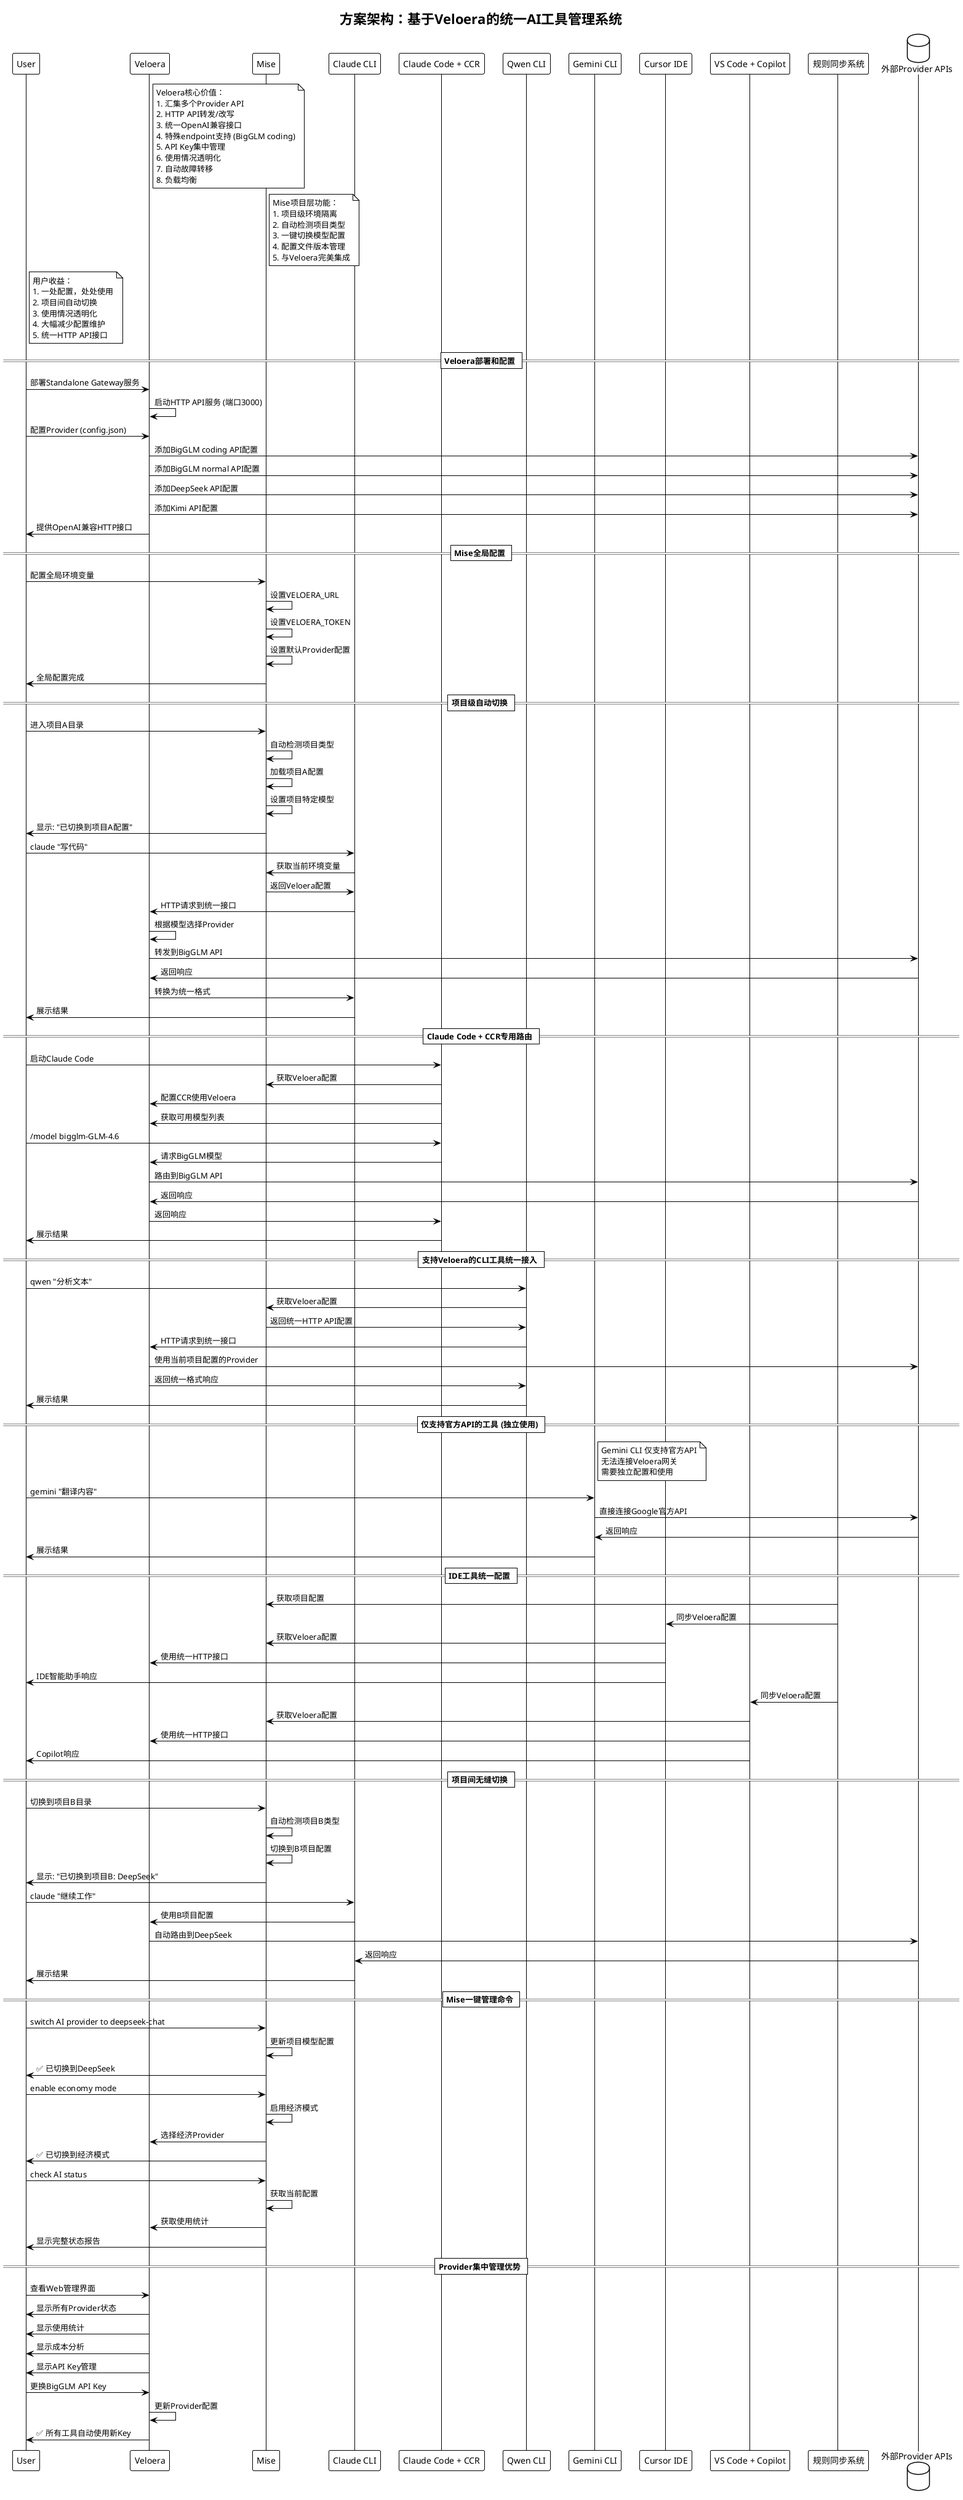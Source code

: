 @startuml veloera-solution-architecture
!theme plain

title 方案架构：基于Veloera的统一AI工具管理系统

note right of Veloera
  Veloera核心价值：
  1. 汇集多个Provider API
  2. HTTP API转发/改写
  3. 统一OpenAI兼容接口
  4. 特殊endpoint支持 (BigGLM coding)
  5. API Key集中管理
  6. 使用情况透明化
  7. 自动故障转移
  8. 负载均衡
end note

note right of Mise
  Mise项目层功能：
  1. 项目级环境隔离
  2. 自动检测项目类型
  3. 一键切换模型配置
  4. 配置文件版本管理
  5. 与Veloera完美集成
end note

note right of User
  用户收益：
  1. 一处配置，处处使用
  2. 项目间自动切换
  3. 使用情况透明化
  4. 大幅减少配置维护
  5. 统一HTTP API接口
end note

actor 用户 as User
participant "Veloera Gateway" as Veloera
participant "Mise (环境管理)" as Mise
participant "Claude CLI" as ClaudeCLI
participant "Claude Code + CCR" as ClaudeCode
participant "Qwen CLI" as QwenCLI
participant "Gemini CLI" as GeminiCLI
participant "Cursor IDE" as Cursor
participant "VS Code + Copilot" as VSCode
participant "规则同步系统" as RuleSync
database "外部Provider APIs" as ExternalAPIs

== Veloera部署和配置 ==
User -> Veloera: 部署Standalone Gateway服务
Veloera -> Veloera: 启动HTTP API服务 (端口3000)
User -> Veloera: 配置Provider (config.json)
Veloera -> ExternalAPIs: 添加BigGLM coding API配置
Veloera -> ExternalAPIs: 添加BigGLM normal API配置
Veloera -> ExternalAPIs: 添加DeepSeek API配置
Veloera -> ExternalAPIs: 添加Kimi API配置
Veloera -> User: 提供OpenAI兼容HTTP接口

== Mise全局配置 ==
User -> Mise: 配置全局环境变量
Mise -> Mise: 设置VELOERA_URL
Mise -> Mise: 设置VELOERA_TOKEN
Mise -> Mise: 设置默认Provider配置
Mise -> User: 全局配置完成

== 项目级自动切换 ==
User -> Mise: 进入项目A目录
Mise -> Mise: 自动检测项目类型
Mise -> Mise: 加载项目A配置
Mise -> Mise: 设置项目特定模型
Mise -> User: 显示: "已切换到项目A配置"

User -> ClaudeCLI: claude "写代码"
ClaudeCLI -> Mise: 获取当前环境变量
Mise -> ClaudeCLI: 返回Veloera配置
ClaudeCLI -> Veloera: HTTP请求到统一接口
Veloera -> Veloera: 根据模型选择Provider
Veloera -> ExternalAPIs: 转发到BigGLM API
ExternalAPIs -> Veloera: 返回响应
Veloera -> ClaudeCLI: 转换为统一格式
ClaudeCLI -> User: 展示结果

== Claude Code + CCR专用路由 ==
User -> ClaudeCode: 启动Claude Code
ClaudeCode -> Mise: 获取Veloera配置
ClaudeCode -> Veloera: 配置CCR使用Veloera
ClaudeCode -> Veloera: 获取可用模型列表

User -> ClaudeCode: /model bigglm-GLM-4.6
ClaudeCode -> Veloera: 请求BigGLM模型
Veloera -> ExternalAPIs: 路由到BigGLM API
ExternalAPIs -> Veloera: 返回响应
Veloera -> ClaudeCode: 返回响应
ClaudeCode -> User: 展示结果

== 支持Veloera的CLI工具统一接入 ==
User -> QwenCLI: qwen "分析文本"
QwenCLI -> Mise: 获取Veloera配置
Mise -> QwenCLI: 返回统一HTTP API配置
QwenCLI -> Veloera: HTTP请求到统一接口
Veloera -> ExternalAPIs: 使用当前项目配置的Provider
Veloera -> QwenCLI: 返回统一格式响应
QwenCLI -> User: 展示结果

== 仅支持官方API的工具 (独立使用) ==
note right of GeminiCLI
  Gemini CLI 仅支持官方API
  无法连接Veloera网关
  需要独立配置和使用
end note

User -> GeminiCLI: gemini "翻译内容"
GeminiCLI -> ExternalAPIs: 直接连接Google官方API
ExternalAPIs -> GeminiCLI: 返回响应
GeminiCLI -> User: 展示结果

== IDE工具统一配置 ==
RuleSync -> Mise: 获取项目配置
RuleSync -> Cursor: 同步Veloera配置
Cursor -> Mise: 获取Veloera配置
Cursor -> Veloera: 使用统一HTTP接口
Cursor -> User: IDE智能助手响应

RuleSync -> VSCode: 同步Veloera配置
VSCode -> Mise: 获取Veloera配置
VSCode -> Veloera: 使用统一HTTP接口
VSCode -> User: Copilot响应

== 项目间无缝切换 ==
User -> Mise: 切换到项目B目录
Mise -> Mise: 自动检测项目B类型
Mise -> Mise: 切换到B项目配置
Mise -> User: 显示: "已切换到项目B: DeepSeek"

User -> ClaudeCLI: claude "继续工作"
ClaudeCLI -> Veloera: 使用B项目配置
Veloera -> ExternalAPIs: 自动路由到DeepSeek
ExternalAPIs -> ClaudeCLI: 返回响应
ClaudeCLI -> User: 展示结果

== Mise一键管理命令 ==
User -> Mise: switch AI provider to deepseek-chat
Mise -> Mise: 更新项目模型配置
Mise -> User: ✅ 已切换到DeepSeek

User -> Mise: enable economy mode
Mise -> Mise: 启用经济模式
Mise -> Veloera: 选择经济Provider
Mise -> User: ✅ 已切换到经济模式

User -> Mise: check AI status
Mise -> Mise: 获取当前配置
Mise -> Veloera: 获取使用统计
Mise -> User: 显示完整状态报告

== Provider集中管理优势 ==
User -> Veloera: 查看Web管理界面
Veloera -> User: 显示所有Provider状态
Veloera -> User: 显示使用统计
Veloera -> User: 显示成本分析
Veloera -> User: 显示API Key管理

User -> Veloera: 更换BigGLM API Key
Veloera -> Veloera: 更新Provider配置
Veloera -> User: ✅ 所有工具自动使用新Key

@enduml